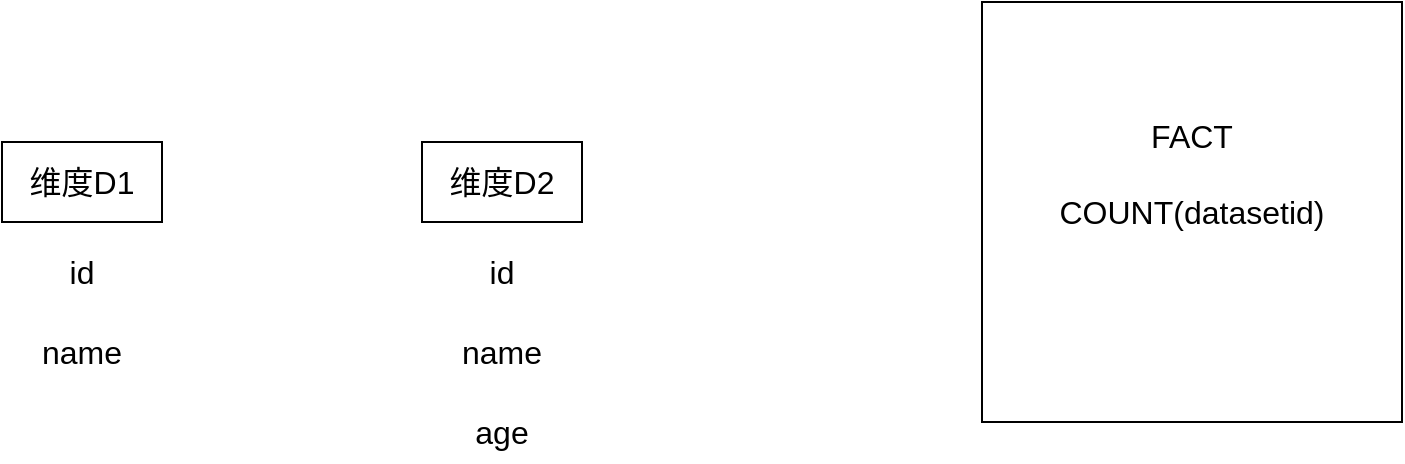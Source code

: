 <mxfile version="17.1.3" type="github">
  <diagram id="D9r5dB2LFCZVyrgBXVgn" name="第 1 页">
    <mxGraphModel dx="2426" dy="1320" grid="1" gridSize="10" guides="1" tooltips="1" connect="1" arrows="1" fold="1" page="1" pageScale="1" pageWidth="1920" pageHeight="1200" math="0" shadow="0">
      <root>
        <mxCell id="0" />
        <mxCell id="1" parent="0" />
        <mxCell id="iH5w5ZscSejBlB79s6sn-1" value="维度D1" style="rounded=0;whiteSpace=wrap;html=1;fontSize=16;" vertex="1" parent="1">
          <mxGeometry x="120" y="100" width="80" height="40" as="geometry" />
        </mxCell>
        <mxCell id="iH5w5ZscSejBlB79s6sn-2" value="id" style="text;html=1;strokeColor=none;fillColor=none;align=center;verticalAlign=middle;whiteSpace=wrap;rounded=0;fontSize=16;" vertex="1" parent="1">
          <mxGeometry x="130" y="150" width="60" height="30" as="geometry" />
        </mxCell>
        <mxCell id="iH5w5ZscSejBlB79s6sn-3" value="name" style="text;html=1;strokeColor=none;fillColor=none;align=center;verticalAlign=middle;whiteSpace=wrap;rounded=0;fontSize=16;" vertex="1" parent="1">
          <mxGeometry x="130" y="190" width="60" height="30" as="geometry" />
        </mxCell>
        <mxCell id="iH5w5ZscSejBlB79s6sn-4" value="维度D2" style="rounded=0;whiteSpace=wrap;html=1;fontSize=16;" vertex="1" parent="1">
          <mxGeometry x="330" y="100" width="80" height="40" as="geometry" />
        </mxCell>
        <mxCell id="iH5w5ZscSejBlB79s6sn-5" value="id" style="text;html=1;strokeColor=none;fillColor=none;align=center;verticalAlign=middle;whiteSpace=wrap;rounded=0;fontSize=16;" vertex="1" parent="1">
          <mxGeometry x="340" y="150" width="60" height="30" as="geometry" />
        </mxCell>
        <mxCell id="iH5w5ZscSejBlB79s6sn-6" value="name" style="text;html=1;strokeColor=none;fillColor=none;align=center;verticalAlign=middle;whiteSpace=wrap;rounded=0;fontSize=16;" vertex="1" parent="1">
          <mxGeometry x="340" y="190" width="60" height="30" as="geometry" />
        </mxCell>
        <mxCell id="iH5w5ZscSejBlB79s6sn-7" value="age" style="text;html=1;strokeColor=none;fillColor=none;align=center;verticalAlign=middle;whiteSpace=wrap;rounded=0;fontSize=16;" vertex="1" parent="1">
          <mxGeometry x="340" y="230" width="60" height="30" as="geometry" />
        </mxCell>
        <mxCell id="iH5w5ZscSejBlB79s6sn-8" value="&lt;div&gt;FACT&lt;/div&gt;&lt;div&gt;&lt;br&gt;&lt;/div&gt;&lt;div&gt;COUNT(datasetid)&lt;/div&gt;&lt;div&gt;&lt;br&gt;&lt;/div&gt;&lt;div&gt;&lt;br&gt;&lt;/div&gt;" style="whiteSpace=wrap;html=1;aspect=fixed;fontSize=16;align=center;" vertex="1" parent="1">
          <mxGeometry x="610" y="30" width="210" height="210" as="geometry" />
        </mxCell>
      </root>
    </mxGraphModel>
  </diagram>
</mxfile>
